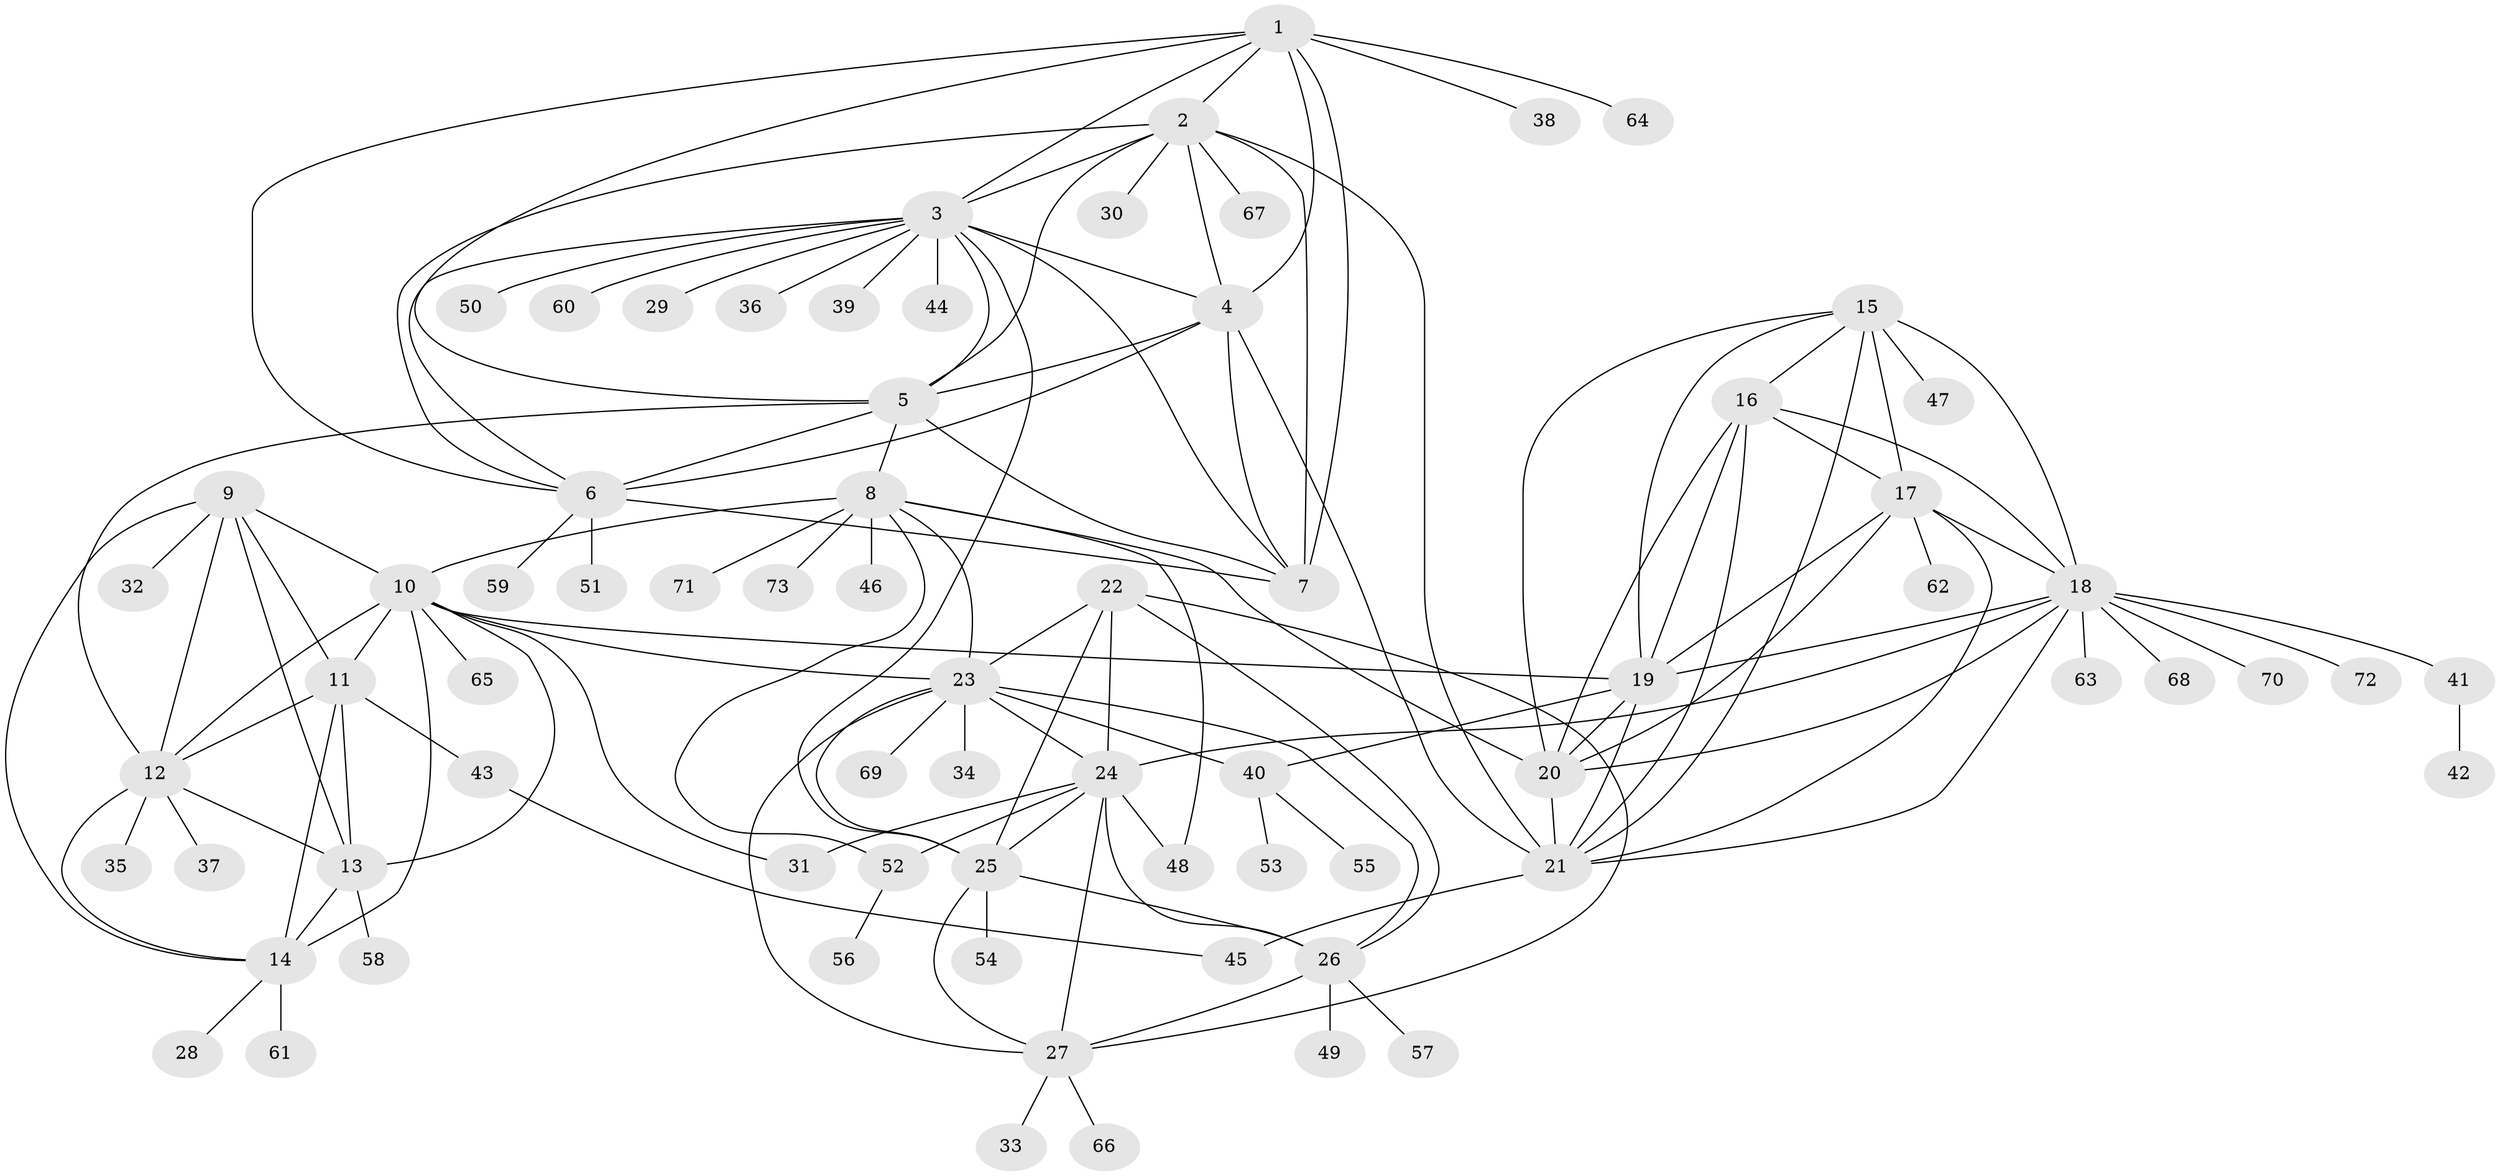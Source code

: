 // original degree distribution, {9: 0.06164383561643835, 10: 0.0410958904109589, 14: 0.00684931506849315, 6: 0.02054794520547945, 11: 0.00684931506849315, 12: 0.0410958904109589, 8: 0.0273972602739726, 7: 0.0273972602739726, 13: 0.00684931506849315, 2: 0.1095890410958904, 1: 0.6301369863013698, 5: 0.00684931506849315, 3: 0.0136986301369863}
// Generated by graph-tools (version 1.1) at 2025/37/03/09/25 02:37:10]
// undirected, 73 vertices, 134 edges
graph export_dot {
graph [start="1"]
  node [color=gray90,style=filled];
  1;
  2;
  3;
  4;
  5;
  6;
  7;
  8;
  9;
  10;
  11;
  12;
  13;
  14;
  15;
  16;
  17;
  18;
  19;
  20;
  21;
  22;
  23;
  24;
  25;
  26;
  27;
  28;
  29;
  30;
  31;
  32;
  33;
  34;
  35;
  36;
  37;
  38;
  39;
  40;
  41;
  42;
  43;
  44;
  45;
  46;
  47;
  48;
  49;
  50;
  51;
  52;
  53;
  54;
  55;
  56;
  57;
  58;
  59;
  60;
  61;
  62;
  63;
  64;
  65;
  66;
  67;
  68;
  69;
  70;
  71;
  72;
  73;
  1 -- 2 [weight=1.0];
  1 -- 3 [weight=1.0];
  1 -- 4 [weight=1.0];
  1 -- 5 [weight=1.0];
  1 -- 6 [weight=1.0];
  1 -- 7 [weight=1.0];
  1 -- 38 [weight=1.0];
  1 -- 64 [weight=1.0];
  2 -- 3 [weight=1.0];
  2 -- 4 [weight=1.0];
  2 -- 5 [weight=1.0];
  2 -- 6 [weight=1.0];
  2 -- 7 [weight=1.0];
  2 -- 21 [weight=1.0];
  2 -- 30 [weight=1.0];
  2 -- 67 [weight=1.0];
  3 -- 4 [weight=1.0];
  3 -- 5 [weight=1.0];
  3 -- 6 [weight=1.0];
  3 -- 7 [weight=1.0];
  3 -- 25 [weight=1.0];
  3 -- 29 [weight=1.0];
  3 -- 36 [weight=1.0];
  3 -- 39 [weight=1.0];
  3 -- 44 [weight=1.0];
  3 -- 50 [weight=1.0];
  3 -- 60 [weight=1.0];
  4 -- 5 [weight=1.0];
  4 -- 6 [weight=1.0];
  4 -- 7 [weight=6.0];
  4 -- 21 [weight=1.0];
  5 -- 6 [weight=1.0];
  5 -- 7 [weight=1.0];
  5 -- 8 [weight=1.0];
  5 -- 12 [weight=1.0];
  6 -- 7 [weight=1.0];
  6 -- 51 [weight=3.0];
  6 -- 59 [weight=1.0];
  8 -- 10 [weight=1.0];
  8 -- 20 [weight=1.0];
  8 -- 23 [weight=1.0];
  8 -- 46 [weight=5.0];
  8 -- 48 [weight=3.0];
  8 -- 52 [weight=1.0];
  8 -- 71 [weight=1.0];
  8 -- 73 [weight=1.0];
  9 -- 10 [weight=1.0];
  9 -- 11 [weight=1.0];
  9 -- 12 [weight=1.0];
  9 -- 13 [weight=2.0];
  9 -- 14 [weight=1.0];
  9 -- 32 [weight=2.0];
  10 -- 11 [weight=1.0];
  10 -- 12 [weight=1.0];
  10 -- 13 [weight=2.0];
  10 -- 14 [weight=1.0];
  10 -- 19 [weight=1.0];
  10 -- 23 [weight=1.0];
  10 -- 31 [weight=1.0];
  10 -- 65 [weight=1.0];
  11 -- 12 [weight=1.0];
  11 -- 13 [weight=4.0];
  11 -- 14 [weight=1.0];
  11 -- 43 [weight=1.0];
  12 -- 13 [weight=2.0];
  12 -- 14 [weight=1.0];
  12 -- 35 [weight=3.0];
  12 -- 37 [weight=1.0];
  13 -- 14 [weight=2.0];
  13 -- 58 [weight=1.0];
  14 -- 28 [weight=1.0];
  14 -- 61 [weight=2.0];
  15 -- 16 [weight=1.0];
  15 -- 17 [weight=1.0];
  15 -- 18 [weight=1.0];
  15 -- 19 [weight=1.0];
  15 -- 20 [weight=1.0];
  15 -- 21 [weight=1.0];
  15 -- 47 [weight=3.0];
  16 -- 17 [weight=1.0];
  16 -- 18 [weight=1.0];
  16 -- 19 [weight=1.0];
  16 -- 20 [weight=2.0];
  16 -- 21 [weight=1.0];
  17 -- 18 [weight=1.0];
  17 -- 19 [weight=1.0];
  17 -- 20 [weight=1.0];
  17 -- 21 [weight=1.0];
  17 -- 62 [weight=2.0];
  18 -- 19 [weight=1.0];
  18 -- 20 [weight=1.0];
  18 -- 21 [weight=1.0];
  18 -- 24 [weight=1.0];
  18 -- 41 [weight=1.0];
  18 -- 63 [weight=1.0];
  18 -- 68 [weight=1.0];
  18 -- 70 [weight=1.0];
  18 -- 72 [weight=1.0];
  19 -- 20 [weight=1.0];
  19 -- 21 [weight=1.0];
  19 -- 40 [weight=1.0];
  20 -- 21 [weight=1.0];
  21 -- 45 [weight=3.0];
  22 -- 23 [weight=1.0];
  22 -- 24 [weight=3.0];
  22 -- 25 [weight=1.0];
  22 -- 26 [weight=1.0];
  22 -- 27 [weight=1.0];
  23 -- 24 [weight=2.0];
  23 -- 25 [weight=1.0];
  23 -- 26 [weight=1.0];
  23 -- 27 [weight=1.0];
  23 -- 34 [weight=1.0];
  23 -- 40 [weight=1.0];
  23 -- 69 [weight=1.0];
  24 -- 25 [weight=2.0];
  24 -- 26 [weight=2.0];
  24 -- 27 [weight=2.0];
  24 -- 31 [weight=1.0];
  24 -- 48 [weight=1.0];
  24 -- 52 [weight=1.0];
  25 -- 26 [weight=1.0];
  25 -- 27 [weight=1.0];
  25 -- 54 [weight=1.0];
  26 -- 27 [weight=1.0];
  26 -- 49 [weight=2.0];
  26 -- 57 [weight=1.0];
  27 -- 33 [weight=1.0];
  27 -- 66 [weight=1.0];
  40 -- 53 [weight=1.0];
  40 -- 55 [weight=1.0];
  41 -- 42 [weight=1.0];
  43 -- 45 [weight=1.0];
  52 -- 56 [weight=1.0];
}
